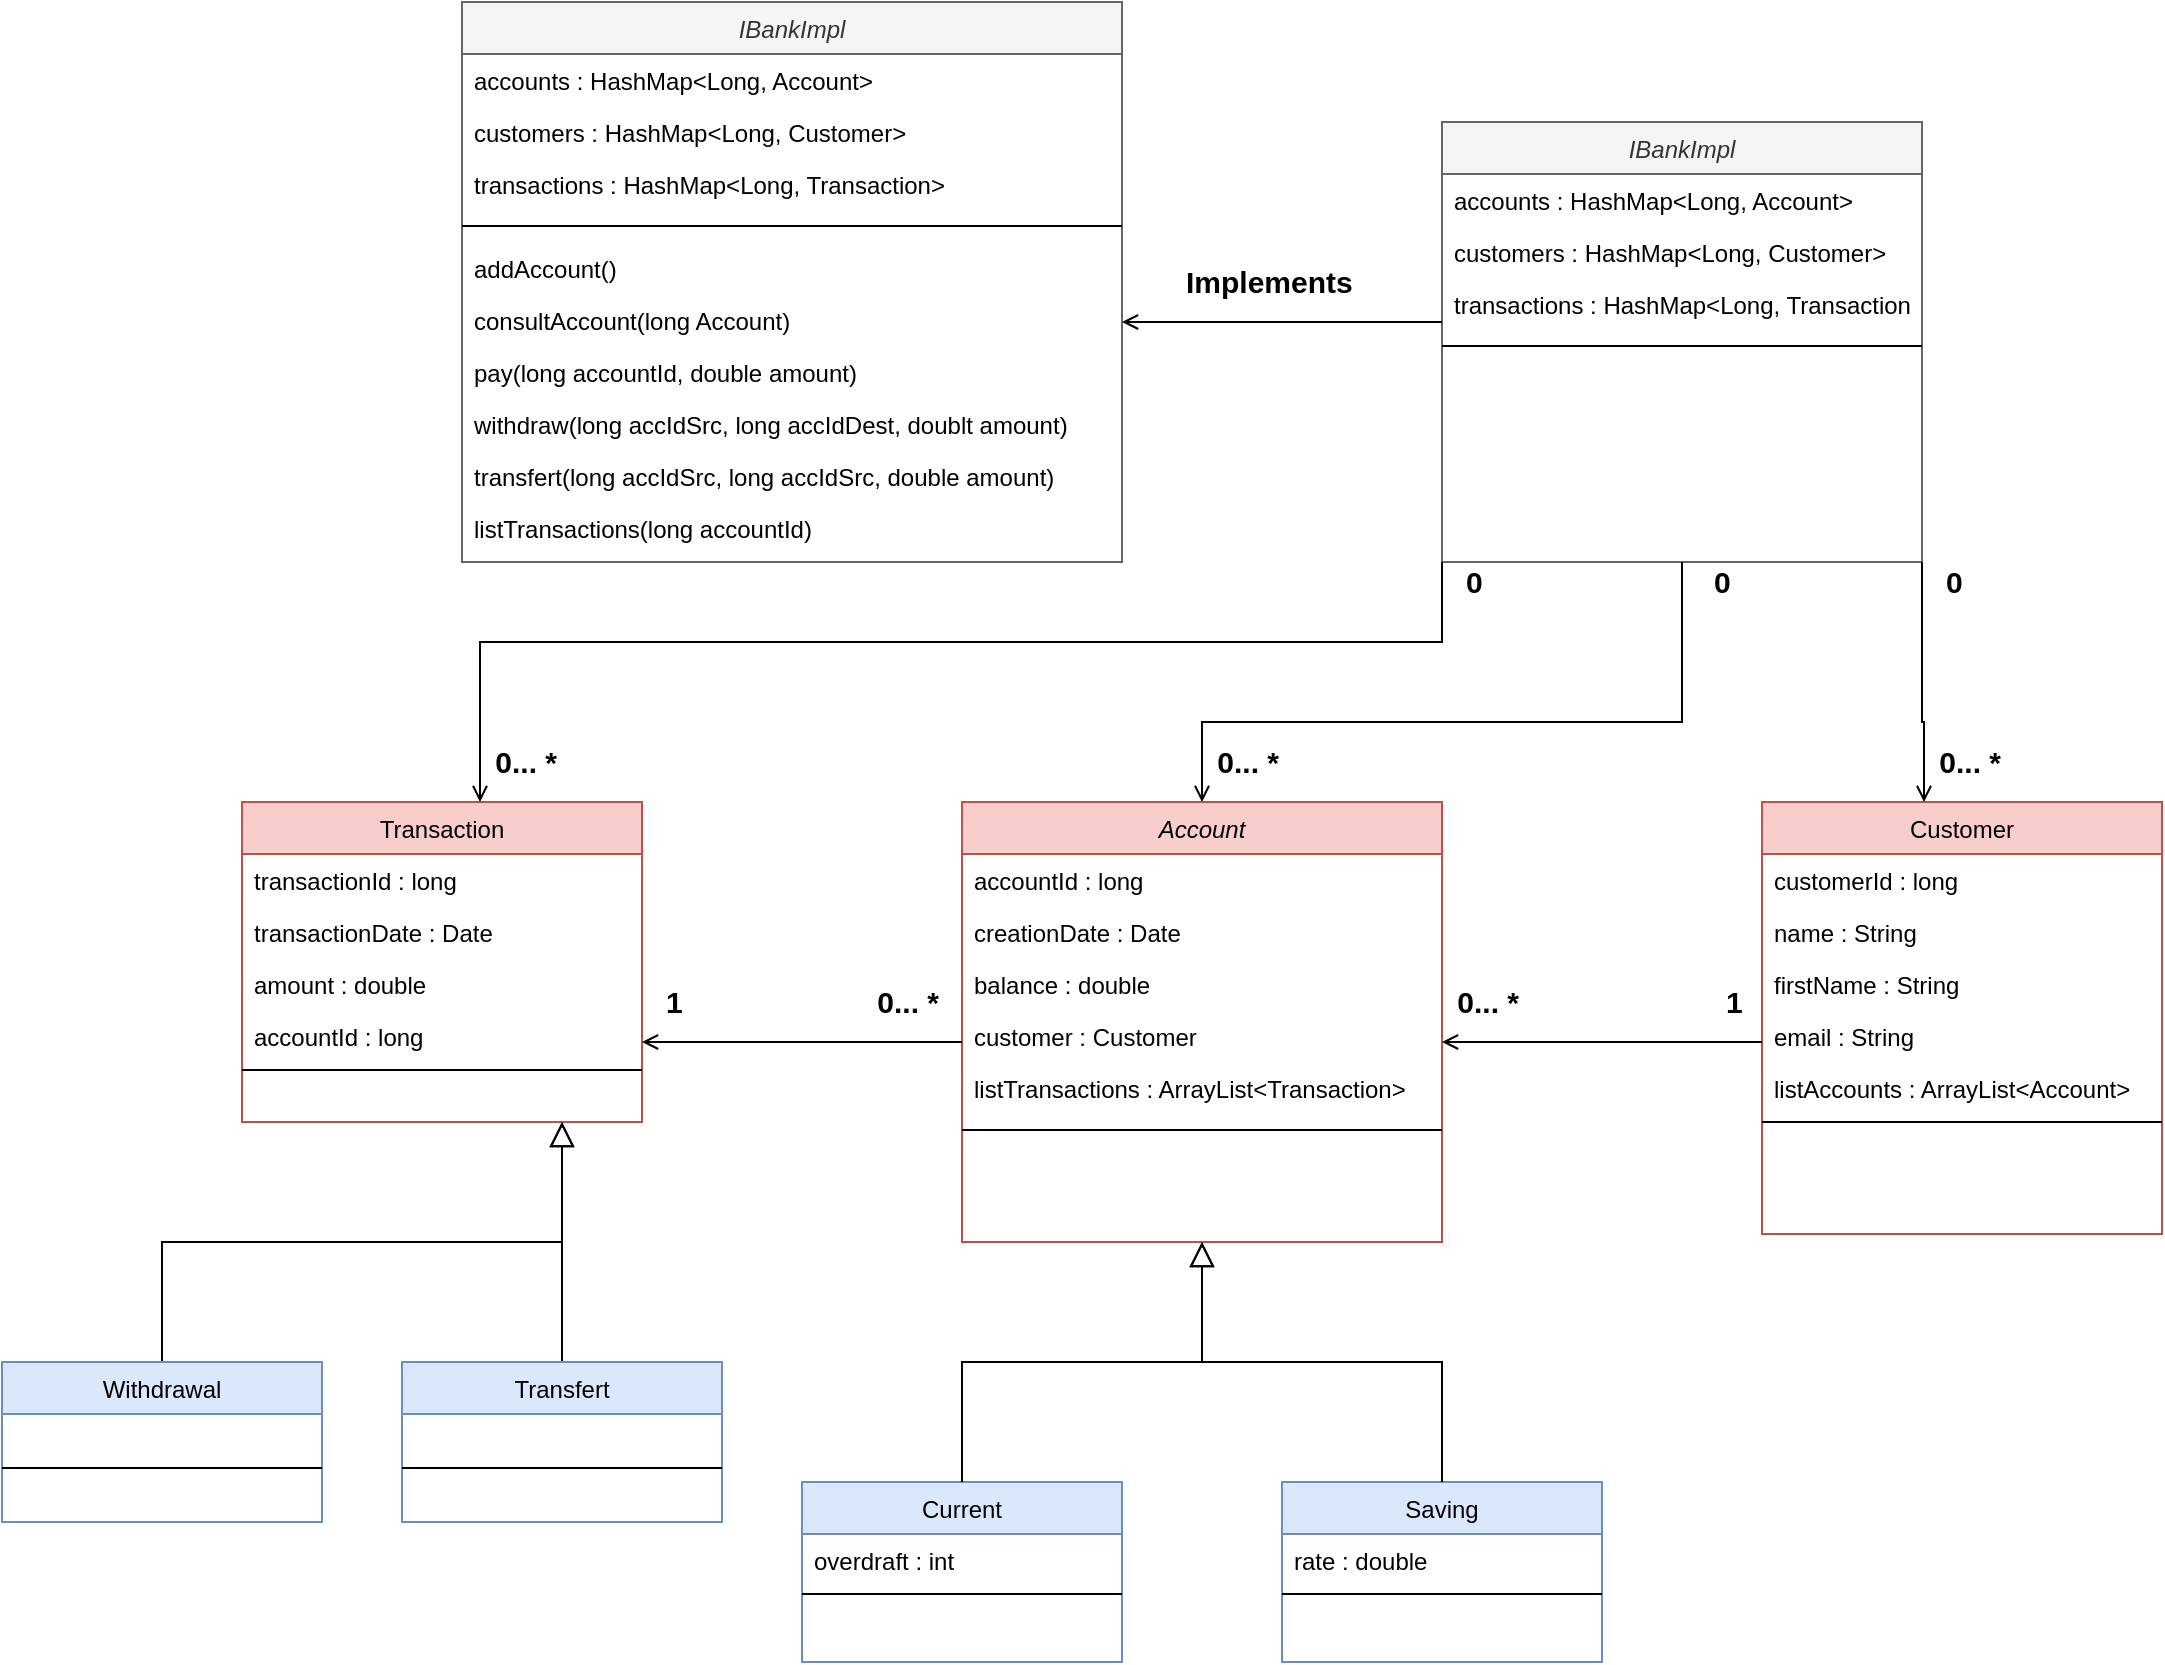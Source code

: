 <mxfile version="23.0.2" type="device">
  <diagram id="C5RBs43oDa-KdzZeNtuy" name="Page-1">
    <mxGraphModel dx="1877" dy="1707" grid="1" gridSize="10" guides="1" tooltips="1" connect="1" arrows="1" fold="1" page="1" pageScale="1" pageWidth="827" pageHeight="1169" math="0" shadow="0">
      <root>
        <mxCell id="WIyWlLk6GJQsqaUBKTNV-0" />
        <mxCell id="WIyWlLk6GJQsqaUBKTNV-1" parent="WIyWlLk6GJQsqaUBKTNV-0" />
        <mxCell id="zkfFHV4jXpPFQw0GAbJ--0" value="Account" style="swimlane;fontStyle=2;align=center;verticalAlign=top;childLayout=stackLayout;horizontal=1;startSize=26;horizontalStack=0;resizeParent=1;resizeLast=0;collapsible=1;marginBottom=0;rounded=0;shadow=0;strokeWidth=1;fillColor=#f8cecc;strokeColor=#b85450;" parent="WIyWlLk6GJQsqaUBKTNV-1" vertex="1">
          <mxGeometry x="40" y="40" width="240" height="220" as="geometry">
            <mxRectangle x="230" y="140" width="160" height="26" as="alternateBounds" />
          </mxGeometry>
        </mxCell>
        <mxCell id="zkfFHV4jXpPFQw0GAbJ--1" value="accountId : long" style="text;align=left;verticalAlign=top;spacingLeft=4;spacingRight=4;overflow=hidden;rotatable=0;points=[[0,0.5],[1,0.5]];portConstraint=eastwest;" parent="zkfFHV4jXpPFQw0GAbJ--0" vertex="1">
          <mxGeometry y="26" width="240" height="26" as="geometry" />
        </mxCell>
        <mxCell id="zkfFHV4jXpPFQw0GAbJ--2" value="creationDate : Date" style="text;align=left;verticalAlign=top;spacingLeft=4;spacingRight=4;overflow=hidden;rotatable=0;points=[[0,0.5],[1,0.5]];portConstraint=eastwest;rounded=0;shadow=0;html=0;" parent="zkfFHV4jXpPFQw0GAbJ--0" vertex="1">
          <mxGeometry y="52" width="240" height="26" as="geometry" />
        </mxCell>
        <mxCell id="zkfFHV4jXpPFQw0GAbJ--3" value="balance : double" style="text;align=left;verticalAlign=top;spacingLeft=4;spacingRight=4;overflow=hidden;rotatable=0;points=[[0,0.5],[1,0.5]];portConstraint=eastwest;rounded=0;shadow=0;html=0;" parent="zkfFHV4jXpPFQw0GAbJ--0" vertex="1">
          <mxGeometry y="78" width="240" height="26" as="geometry" />
        </mxCell>
        <mxCell id="StfNcMBPwMdtYwGnRH02-0" value="customer : Customer" style="text;align=left;verticalAlign=top;spacingLeft=4;spacingRight=4;overflow=hidden;rotatable=0;points=[[0,0.5],[1,0.5]];portConstraint=eastwest;rounded=0;shadow=0;html=0;" parent="zkfFHV4jXpPFQw0GAbJ--0" vertex="1">
          <mxGeometry y="104" width="240" height="26" as="geometry" />
        </mxCell>
        <mxCell id="StfNcMBPwMdtYwGnRH02-1" value="listTransactions : ArrayList&lt;Transaction&gt;" style="text;align=left;verticalAlign=top;spacingLeft=4;spacingRight=4;overflow=hidden;rotatable=0;points=[[0,0.5],[1,0.5]];portConstraint=eastwest;rounded=0;shadow=0;html=0;" parent="zkfFHV4jXpPFQw0GAbJ--0" vertex="1">
          <mxGeometry y="130" width="240" height="26" as="geometry" />
        </mxCell>
        <mxCell id="zkfFHV4jXpPFQw0GAbJ--4" value="" style="line;html=1;strokeWidth=1;align=left;verticalAlign=middle;spacingTop=-1;spacingLeft=3;spacingRight=3;rotatable=0;labelPosition=right;points=[];portConstraint=eastwest;" parent="zkfFHV4jXpPFQw0GAbJ--0" vertex="1">
          <mxGeometry y="156" width="240" height="16" as="geometry" />
        </mxCell>
        <mxCell id="zkfFHV4jXpPFQw0GAbJ--6" value="Current" style="swimlane;fontStyle=0;align=center;verticalAlign=top;childLayout=stackLayout;horizontal=1;startSize=26;horizontalStack=0;resizeParent=1;resizeLast=0;collapsible=1;marginBottom=0;rounded=0;shadow=0;strokeWidth=1;fillColor=#dae8fc;strokeColor=#6c8ebf;" parent="WIyWlLk6GJQsqaUBKTNV-1" vertex="1">
          <mxGeometry x="-40" y="380" width="160" height="90" as="geometry">
            <mxRectangle x="130" y="380" width="160" height="26" as="alternateBounds" />
          </mxGeometry>
        </mxCell>
        <mxCell id="zkfFHV4jXpPFQw0GAbJ--7" value="overdraft : int" style="text;align=left;verticalAlign=top;spacingLeft=4;spacingRight=4;overflow=hidden;rotatable=0;points=[[0,0.5],[1,0.5]];portConstraint=eastwest;" parent="zkfFHV4jXpPFQw0GAbJ--6" vertex="1">
          <mxGeometry y="26" width="160" height="26" as="geometry" />
        </mxCell>
        <mxCell id="zkfFHV4jXpPFQw0GAbJ--9" value="" style="line;html=1;strokeWidth=1;align=left;verticalAlign=middle;spacingTop=-1;spacingLeft=3;spacingRight=3;rotatable=0;labelPosition=right;points=[];portConstraint=eastwest;" parent="zkfFHV4jXpPFQw0GAbJ--6" vertex="1">
          <mxGeometry y="52" width="160" height="8" as="geometry" />
        </mxCell>
        <mxCell id="zkfFHV4jXpPFQw0GAbJ--12" value="" style="endArrow=block;endSize=10;endFill=0;shadow=0;strokeWidth=1;rounded=0;edgeStyle=elbowEdgeStyle;elbow=vertical;entryX=0.5;entryY=1;entryDx=0;entryDy=0;" parent="WIyWlLk6GJQsqaUBKTNV-1" source="zkfFHV4jXpPFQw0GAbJ--6" target="zkfFHV4jXpPFQw0GAbJ--0" edge="1">
          <mxGeometry width="160" relative="1" as="geometry">
            <mxPoint x="200" y="203" as="sourcePoint" />
            <mxPoint x="120" y="260" as="targetPoint" />
            <Array as="points">
              <mxPoint x="40" y="320" />
            </Array>
          </mxGeometry>
        </mxCell>
        <mxCell id="zkfFHV4jXpPFQw0GAbJ--13" value="Saving" style="swimlane;fontStyle=0;align=center;verticalAlign=top;childLayout=stackLayout;horizontal=1;startSize=26;horizontalStack=0;resizeParent=1;resizeLast=0;collapsible=1;marginBottom=0;rounded=0;shadow=0;strokeWidth=1;fillColor=#dae8fc;strokeColor=#6c8ebf;" parent="WIyWlLk6GJQsqaUBKTNV-1" vertex="1">
          <mxGeometry x="200" y="380" width="160" height="90" as="geometry">
            <mxRectangle x="340" y="380" width="170" height="26" as="alternateBounds" />
          </mxGeometry>
        </mxCell>
        <mxCell id="zkfFHV4jXpPFQw0GAbJ--14" value="rate : double " style="text;align=left;verticalAlign=top;spacingLeft=4;spacingRight=4;overflow=hidden;rotatable=0;points=[[0,0.5],[1,0.5]];portConstraint=eastwest;" parent="zkfFHV4jXpPFQw0GAbJ--13" vertex="1">
          <mxGeometry y="26" width="160" height="26" as="geometry" />
        </mxCell>
        <mxCell id="zkfFHV4jXpPFQw0GAbJ--15" value="" style="line;html=1;strokeWidth=1;align=left;verticalAlign=middle;spacingTop=-1;spacingLeft=3;spacingRight=3;rotatable=0;labelPosition=right;points=[];portConstraint=eastwest;" parent="zkfFHV4jXpPFQw0GAbJ--13" vertex="1">
          <mxGeometry y="52" width="160" height="8" as="geometry" />
        </mxCell>
        <mxCell id="zkfFHV4jXpPFQw0GAbJ--16" value="" style="endArrow=block;endSize=10;endFill=0;shadow=0;strokeWidth=1;rounded=0;edgeStyle=elbowEdgeStyle;elbow=vertical;entryX=0.5;entryY=1;entryDx=0;entryDy=0;" parent="WIyWlLk6GJQsqaUBKTNV-1" source="zkfFHV4jXpPFQw0GAbJ--13" target="zkfFHV4jXpPFQw0GAbJ--0" edge="1">
          <mxGeometry width="160" relative="1" as="geometry">
            <mxPoint x="210" y="373" as="sourcePoint" />
            <mxPoint x="200" y="260" as="targetPoint" />
            <Array as="points">
              <mxPoint x="280" y="320" />
            </Array>
          </mxGeometry>
        </mxCell>
        <mxCell id="zkfFHV4jXpPFQw0GAbJ--17" value="Customer" style="swimlane;fontStyle=0;align=center;verticalAlign=top;childLayout=stackLayout;horizontal=1;startSize=26;horizontalStack=0;resizeParent=1;resizeLast=0;collapsible=1;marginBottom=0;rounded=0;shadow=0;strokeWidth=1;fillColor=#f8cecc;strokeColor=#b85450;" parent="WIyWlLk6GJQsqaUBKTNV-1" vertex="1">
          <mxGeometry x="440" y="40" width="200" height="216" as="geometry">
            <mxRectangle x="550" y="140" width="160" height="26" as="alternateBounds" />
          </mxGeometry>
        </mxCell>
        <mxCell id="zkfFHV4jXpPFQw0GAbJ--18" value="customerId : long" style="text;align=left;verticalAlign=top;spacingLeft=4;spacingRight=4;overflow=hidden;rotatable=0;points=[[0,0.5],[1,0.5]];portConstraint=eastwest;" parent="zkfFHV4jXpPFQw0GAbJ--17" vertex="1">
          <mxGeometry y="26" width="200" height="26" as="geometry" />
        </mxCell>
        <mxCell id="zkfFHV4jXpPFQw0GAbJ--19" value="name : String" style="text;align=left;verticalAlign=top;spacingLeft=4;spacingRight=4;overflow=hidden;rotatable=0;points=[[0,0.5],[1,0.5]];portConstraint=eastwest;rounded=0;shadow=0;html=0;" parent="zkfFHV4jXpPFQw0GAbJ--17" vertex="1">
          <mxGeometry y="52" width="200" height="26" as="geometry" />
        </mxCell>
        <mxCell id="zkfFHV4jXpPFQw0GAbJ--20" value="firstName : String" style="text;align=left;verticalAlign=top;spacingLeft=4;spacingRight=4;overflow=hidden;rotatable=0;points=[[0,0.5],[1,0.5]];portConstraint=eastwest;rounded=0;shadow=0;html=0;" parent="zkfFHV4jXpPFQw0GAbJ--17" vertex="1">
          <mxGeometry y="78" width="200" height="26" as="geometry" />
        </mxCell>
        <mxCell id="zkfFHV4jXpPFQw0GAbJ--21" value="email : String" style="text;align=left;verticalAlign=top;spacingLeft=4;spacingRight=4;overflow=hidden;rotatable=0;points=[[0,0.5],[1,0.5]];portConstraint=eastwest;rounded=0;shadow=0;html=0;" parent="zkfFHV4jXpPFQw0GAbJ--17" vertex="1">
          <mxGeometry y="104" width="200" height="26" as="geometry" />
        </mxCell>
        <mxCell id="zkfFHV4jXpPFQw0GAbJ--22" value="listAccounts : ArrayList&lt;Account&gt;" style="text;align=left;verticalAlign=top;spacingLeft=4;spacingRight=4;overflow=hidden;rotatable=0;points=[[0,0.5],[1,0.5]];portConstraint=eastwest;rounded=0;shadow=0;html=0;" parent="zkfFHV4jXpPFQw0GAbJ--17" vertex="1">
          <mxGeometry y="130" width="200" height="26" as="geometry" />
        </mxCell>
        <mxCell id="zkfFHV4jXpPFQw0GAbJ--23" value="" style="line;html=1;strokeWidth=1;align=left;verticalAlign=middle;spacingTop=-1;spacingLeft=3;spacingRight=3;rotatable=0;labelPosition=right;points=[];portConstraint=eastwest;" parent="zkfFHV4jXpPFQw0GAbJ--17" vertex="1">
          <mxGeometry y="156" width="200" height="8" as="geometry" />
        </mxCell>
        <mxCell id="zkfFHV4jXpPFQw0GAbJ--26" value="" style="endArrow=open;shadow=0;strokeWidth=1;rounded=0;endFill=1;edgeStyle=elbowEdgeStyle;elbow=vertical;exitX=-0.01;exitY=0.231;exitDx=0;exitDy=0;exitPerimeter=0;" parent="WIyWlLk6GJQsqaUBKTNV-1" edge="1">
          <mxGeometry x="0.5" y="41" relative="1" as="geometry">
            <mxPoint x="440" y="160.006" as="sourcePoint" />
            <mxPoint x="280" y="160" as="targetPoint" />
            <mxPoint x="-40" y="32" as="offset" />
            <Array as="points">
              <mxPoint x="362" y="160" />
            </Array>
          </mxGeometry>
        </mxCell>
        <mxCell id="zkfFHV4jXpPFQw0GAbJ--27" value="1" style="resizable=0;align=left;verticalAlign=bottom;labelBackgroundColor=none;fontSize=15;fontStyle=1" parent="zkfFHV4jXpPFQw0GAbJ--26" connectable="0" vertex="1">
          <mxGeometry x="-1" relative="1" as="geometry">
            <mxPoint x="-20" y="-10" as="offset" />
          </mxGeometry>
        </mxCell>
        <mxCell id="zkfFHV4jXpPFQw0GAbJ--28" value="0... *" style="resizable=0;align=right;verticalAlign=bottom;labelBackgroundColor=none;fontSize=15;fontStyle=1" parent="zkfFHV4jXpPFQw0GAbJ--26" connectable="0" vertex="1">
          <mxGeometry x="1" relative="1" as="geometry">
            <mxPoint x="40" y="-10" as="offset" />
          </mxGeometry>
        </mxCell>
        <mxCell id="StfNcMBPwMdtYwGnRH02-4" value="Transaction" style="swimlane;fontStyle=0;align=center;verticalAlign=top;childLayout=stackLayout;horizontal=1;startSize=26;horizontalStack=0;resizeParent=1;resizeLast=0;collapsible=1;marginBottom=0;rounded=0;shadow=0;strokeWidth=1;fillColor=#f8cecc;strokeColor=#b85450;" parent="WIyWlLk6GJQsqaUBKTNV-1" vertex="1">
          <mxGeometry x="-320" y="40" width="200" height="160" as="geometry">
            <mxRectangle x="550" y="140" width="160" height="26" as="alternateBounds" />
          </mxGeometry>
        </mxCell>
        <mxCell id="StfNcMBPwMdtYwGnRH02-5" value="transactionId : long" style="text;align=left;verticalAlign=top;spacingLeft=4;spacingRight=4;overflow=hidden;rotatable=0;points=[[0,0.5],[1,0.5]];portConstraint=eastwest;" parent="StfNcMBPwMdtYwGnRH02-4" vertex="1">
          <mxGeometry y="26" width="200" height="26" as="geometry" />
        </mxCell>
        <mxCell id="StfNcMBPwMdtYwGnRH02-6" value="transactionDate : Date" style="text;align=left;verticalAlign=top;spacingLeft=4;spacingRight=4;overflow=hidden;rotatable=0;points=[[0,0.5],[1,0.5]];portConstraint=eastwest;rounded=0;shadow=0;html=0;" parent="StfNcMBPwMdtYwGnRH02-4" vertex="1">
          <mxGeometry y="52" width="200" height="26" as="geometry" />
        </mxCell>
        <mxCell id="StfNcMBPwMdtYwGnRH02-7" value="amount : double" style="text;align=left;verticalAlign=top;spacingLeft=4;spacingRight=4;overflow=hidden;rotatable=0;points=[[0,0.5],[1,0.5]];portConstraint=eastwest;rounded=0;shadow=0;html=0;" parent="StfNcMBPwMdtYwGnRH02-4" vertex="1">
          <mxGeometry y="78" width="200" height="26" as="geometry" />
        </mxCell>
        <mxCell id="StfNcMBPwMdtYwGnRH02-8" value="accountId : long" style="text;align=left;verticalAlign=top;spacingLeft=4;spacingRight=4;overflow=hidden;rotatable=0;points=[[0,0.5],[1,0.5]];portConstraint=eastwest;rounded=0;shadow=0;html=0;" parent="StfNcMBPwMdtYwGnRH02-4" vertex="1">
          <mxGeometry y="104" width="200" height="26" as="geometry" />
        </mxCell>
        <mxCell id="StfNcMBPwMdtYwGnRH02-10" value="" style="line;html=1;strokeWidth=1;align=left;verticalAlign=middle;spacingTop=-1;spacingLeft=3;spacingRight=3;rotatable=0;labelPosition=right;points=[];portConstraint=eastwest;" parent="StfNcMBPwMdtYwGnRH02-4" vertex="1">
          <mxGeometry y="130" width="200" height="8" as="geometry" />
        </mxCell>
        <mxCell id="StfNcMBPwMdtYwGnRH02-11" value="" style="endArrow=open;shadow=0;strokeWidth=1;rounded=0;endFill=1;edgeStyle=elbowEdgeStyle;elbow=vertical;exitX=-0.01;exitY=0.231;exitDx=0;exitDy=0;exitPerimeter=0;" parent="WIyWlLk6GJQsqaUBKTNV-1" edge="1">
          <mxGeometry x="0.5" y="41" relative="1" as="geometry">
            <mxPoint x="40" y="160.006" as="sourcePoint" />
            <mxPoint x="-120" y="160" as="targetPoint" />
            <mxPoint x="-40" y="32" as="offset" />
            <Array as="points">
              <mxPoint x="-38" y="160" />
            </Array>
          </mxGeometry>
        </mxCell>
        <mxCell id="StfNcMBPwMdtYwGnRH02-12" value="1" style="resizable=0;align=left;verticalAlign=bottom;labelBackgroundColor=none;fontSize=15;fontStyle=1" parent="StfNcMBPwMdtYwGnRH02-11" connectable="0" vertex="1">
          <mxGeometry x="-1" relative="1" as="geometry">
            <mxPoint x="-150" y="-10" as="offset" />
          </mxGeometry>
        </mxCell>
        <mxCell id="StfNcMBPwMdtYwGnRH02-13" value="0... *" style="resizable=0;align=right;verticalAlign=bottom;labelBackgroundColor=none;fontSize=15;fontStyle=1" parent="StfNcMBPwMdtYwGnRH02-11" connectable="0" vertex="1">
          <mxGeometry x="1" relative="1" as="geometry">
            <mxPoint x="150" y="-10" as="offset" />
          </mxGeometry>
        </mxCell>
        <mxCell id="StfNcMBPwMdtYwGnRH02-14" value="" style="endArrow=block;endSize=10;endFill=0;shadow=0;strokeWidth=1;rounded=0;edgeStyle=elbowEdgeStyle;elbow=vertical;entryX=0.5;entryY=1;entryDx=0;entryDy=0;" parent="WIyWlLk6GJQsqaUBKTNV-1" edge="1">
          <mxGeometry width="160" relative="1" as="geometry">
            <mxPoint x="-160" y="320" as="sourcePoint" />
            <mxPoint x="-160" y="200" as="targetPoint" />
            <Array as="points">
              <mxPoint x="-280" y="260" />
            </Array>
          </mxGeometry>
        </mxCell>
        <mxCell id="StfNcMBPwMdtYwGnRH02-15" value="Transfert" style="swimlane;fontStyle=0;align=center;verticalAlign=top;childLayout=stackLayout;horizontal=1;startSize=26;horizontalStack=0;resizeParent=1;resizeLast=0;collapsible=1;marginBottom=0;rounded=0;shadow=0;strokeWidth=1;fillColor=#dae8fc;strokeColor=#6c8ebf;" parent="WIyWlLk6GJQsqaUBKTNV-1" vertex="1">
          <mxGeometry x="-240" y="320" width="160" height="80" as="geometry">
            <mxRectangle x="130" y="380" width="160" height="26" as="alternateBounds" />
          </mxGeometry>
        </mxCell>
        <mxCell id="StfNcMBPwMdtYwGnRH02-17" value="" style="line;html=1;strokeWidth=1;align=left;verticalAlign=middle;spacingTop=-1;spacingLeft=3;spacingRight=3;rotatable=0;labelPosition=right;points=[];portConstraint=eastwest;" parent="StfNcMBPwMdtYwGnRH02-15" vertex="1">
          <mxGeometry y="26" width="160" height="54" as="geometry" />
        </mxCell>
        <mxCell id="StfNcMBPwMdtYwGnRH02-18" value="" style="endArrow=block;endSize=10;endFill=0;shadow=0;strokeWidth=1;rounded=0;edgeStyle=elbowEdgeStyle;elbow=vertical;" parent="WIyWlLk6GJQsqaUBKTNV-1" edge="1">
          <mxGeometry width="160" relative="1" as="geometry">
            <mxPoint x="-360" y="320" as="sourcePoint" />
            <mxPoint x="-160" y="200" as="targetPoint" />
            <Array as="points">
              <mxPoint x="-220" y="260" />
            </Array>
          </mxGeometry>
        </mxCell>
        <mxCell id="StfNcMBPwMdtYwGnRH02-19" value="Withdrawal" style="swimlane;fontStyle=0;align=center;verticalAlign=top;childLayout=stackLayout;horizontal=1;startSize=26;horizontalStack=0;resizeParent=1;resizeLast=0;collapsible=1;marginBottom=0;rounded=0;shadow=0;strokeWidth=1;fillColor=#dae8fc;strokeColor=#6c8ebf;" parent="WIyWlLk6GJQsqaUBKTNV-1" vertex="1">
          <mxGeometry x="-440" y="320" width="160" height="80" as="geometry">
            <mxRectangle x="130" y="380" width="160" height="26" as="alternateBounds" />
          </mxGeometry>
        </mxCell>
        <mxCell id="StfNcMBPwMdtYwGnRH02-20" value="" style="line;html=1;strokeWidth=1;align=left;verticalAlign=middle;spacingTop=-1;spacingLeft=3;spacingRight=3;rotatable=0;labelPosition=right;points=[];portConstraint=eastwest;" parent="StfNcMBPwMdtYwGnRH02-19" vertex="1">
          <mxGeometry y="26" width="160" height="54" as="geometry" />
        </mxCell>
        <mxCell id="tlIp0_gwwGhFpZYuE5Uz-0" value="IBankImpl" style="swimlane;fontStyle=2;align=center;verticalAlign=top;childLayout=stackLayout;horizontal=1;startSize=26;horizontalStack=0;resizeParent=1;resizeLast=0;collapsible=1;marginBottom=0;rounded=0;shadow=0;strokeWidth=1;fillColor=#f5f5f5;strokeColor=#666666;fontColor=#333333;" vertex="1" parent="WIyWlLk6GJQsqaUBKTNV-1">
          <mxGeometry x="280" y="-300" width="240" height="220" as="geometry">
            <mxRectangle x="230" y="140" width="160" height="26" as="alternateBounds" />
          </mxGeometry>
        </mxCell>
        <mxCell id="tlIp0_gwwGhFpZYuE5Uz-1" value="accounts : HashMap&lt;Long, Account&gt;" style="text;align=left;verticalAlign=top;spacingLeft=4;spacingRight=4;overflow=hidden;rotatable=0;points=[[0,0.5],[1,0.5]];portConstraint=eastwest;" vertex="1" parent="tlIp0_gwwGhFpZYuE5Uz-0">
          <mxGeometry y="26" width="240" height="26" as="geometry" />
        </mxCell>
        <mxCell id="tlIp0_gwwGhFpZYuE5Uz-2" value="customers : HashMap&lt;Long, Customer&gt;" style="text;align=left;verticalAlign=top;spacingLeft=4;spacingRight=4;overflow=hidden;rotatable=0;points=[[0,0.5],[1,0.5]];portConstraint=eastwest;rounded=0;shadow=0;html=0;" vertex="1" parent="tlIp0_gwwGhFpZYuE5Uz-0">
          <mxGeometry y="52" width="240" height="26" as="geometry" />
        </mxCell>
        <mxCell id="tlIp0_gwwGhFpZYuE5Uz-3" value="transactions : HashMap&lt;Long, Transaction&gt;" style="text;align=left;verticalAlign=top;spacingLeft=4;spacingRight=4;overflow=hidden;rotatable=0;points=[[0,0.5],[1,0.5]];portConstraint=eastwest;rounded=0;shadow=0;html=0;" vertex="1" parent="tlIp0_gwwGhFpZYuE5Uz-0">
          <mxGeometry y="78" width="240" height="26" as="geometry" />
        </mxCell>
        <mxCell id="tlIp0_gwwGhFpZYuE5Uz-6" value="" style="line;html=1;strokeWidth=1;align=left;verticalAlign=middle;spacingTop=-1;spacingLeft=3;spacingRight=3;rotatable=0;labelPosition=right;points=[];portConstraint=eastwest;" vertex="1" parent="tlIp0_gwwGhFpZYuE5Uz-0">
          <mxGeometry y="104" width="240" height="16" as="geometry" />
        </mxCell>
        <mxCell id="tlIp0_gwwGhFpZYuE5Uz-7" value="IBankImpl" style="swimlane;fontStyle=2;align=center;verticalAlign=top;childLayout=stackLayout;horizontal=1;startSize=26;horizontalStack=0;resizeParent=1;resizeLast=0;collapsible=1;marginBottom=0;rounded=0;shadow=0;strokeWidth=1;fillColor=#f5f5f5;strokeColor=#666666;fontColor=#333333;" vertex="1" parent="WIyWlLk6GJQsqaUBKTNV-1">
          <mxGeometry x="-210" y="-360" width="330" height="280" as="geometry">
            <mxRectangle x="230" y="140" width="160" height="26" as="alternateBounds" />
          </mxGeometry>
        </mxCell>
        <mxCell id="tlIp0_gwwGhFpZYuE5Uz-8" value="accounts : HashMap&lt;Long, Account&gt;" style="text;align=left;verticalAlign=top;spacingLeft=4;spacingRight=4;overflow=hidden;rotatable=0;points=[[0,0.5],[1,0.5]];portConstraint=eastwest;" vertex="1" parent="tlIp0_gwwGhFpZYuE5Uz-7">
          <mxGeometry y="26" width="330" height="26" as="geometry" />
        </mxCell>
        <mxCell id="tlIp0_gwwGhFpZYuE5Uz-9" value="customers : HashMap&lt;Long, Customer&gt;" style="text;align=left;verticalAlign=top;spacingLeft=4;spacingRight=4;overflow=hidden;rotatable=0;points=[[0,0.5],[1,0.5]];portConstraint=eastwest;rounded=0;shadow=0;html=0;" vertex="1" parent="tlIp0_gwwGhFpZYuE5Uz-7">
          <mxGeometry y="52" width="330" height="26" as="geometry" />
        </mxCell>
        <mxCell id="tlIp0_gwwGhFpZYuE5Uz-10" value="transactions : HashMap&lt;Long, Transaction&gt;" style="text;align=left;verticalAlign=top;spacingLeft=4;spacingRight=4;overflow=hidden;rotatable=0;points=[[0,0.5],[1,0.5]];portConstraint=eastwest;rounded=0;shadow=0;html=0;" vertex="1" parent="tlIp0_gwwGhFpZYuE5Uz-7">
          <mxGeometry y="78" width="330" height="26" as="geometry" />
        </mxCell>
        <mxCell id="tlIp0_gwwGhFpZYuE5Uz-11" value="" style="line;html=1;strokeWidth=1;align=left;verticalAlign=middle;spacingTop=-1;spacingLeft=3;spacingRight=3;rotatable=0;labelPosition=right;points=[];portConstraint=eastwest;" vertex="1" parent="tlIp0_gwwGhFpZYuE5Uz-7">
          <mxGeometry y="104" width="330" height="16" as="geometry" />
        </mxCell>
        <mxCell id="tlIp0_gwwGhFpZYuE5Uz-12" value="addAccount()" style="text;align=left;verticalAlign=top;spacingLeft=4;spacingRight=4;overflow=hidden;rotatable=0;points=[[0,0.5],[1,0.5]];portConstraint=eastwest;rounded=0;shadow=0;html=0;" vertex="1" parent="tlIp0_gwwGhFpZYuE5Uz-7">
          <mxGeometry y="120" width="330" height="26" as="geometry" />
        </mxCell>
        <mxCell id="tlIp0_gwwGhFpZYuE5Uz-13" value="consultAccount(long Account)&#xa;" style="text;align=left;verticalAlign=top;spacingLeft=4;spacingRight=4;overflow=hidden;rotatable=0;points=[[0,0.5],[1,0.5]];portConstraint=eastwest;rounded=0;shadow=0;html=0;" vertex="1" parent="tlIp0_gwwGhFpZYuE5Uz-7">
          <mxGeometry y="146" width="330" height="26" as="geometry" />
        </mxCell>
        <mxCell id="tlIp0_gwwGhFpZYuE5Uz-14" value="pay(long accountId, double amount)" style="text;align=left;verticalAlign=top;spacingLeft=4;spacingRight=4;overflow=hidden;rotatable=0;points=[[0,0.5],[1,0.5]];portConstraint=eastwest;rounded=0;shadow=0;html=0;" vertex="1" parent="tlIp0_gwwGhFpZYuE5Uz-7">
          <mxGeometry y="172" width="330" height="26" as="geometry" />
        </mxCell>
        <mxCell id="tlIp0_gwwGhFpZYuE5Uz-15" value="withdraw(long accIdSrc, long accIdDest, doublt amount)" style="text;align=left;verticalAlign=top;spacingLeft=4;spacingRight=4;overflow=hidden;rotatable=0;points=[[0,0.5],[1,0.5]];portConstraint=eastwest;rounded=0;shadow=0;html=0;" vertex="1" parent="tlIp0_gwwGhFpZYuE5Uz-7">
          <mxGeometry y="198" width="330" height="26" as="geometry" />
        </mxCell>
        <mxCell id="tlIp0_gwwGhFpZYuE5Uz-16" value="transfert(long accIdSrc, long accIdSrc, double amount)" style="text;align=left;verticalAlign=top;spacingLeft=4;spacingRight=4;overflow=hidden;rotatable=0;points=[[0,0.5],[1,0.5]];portConstraint=eastwest;rounded=0;shadow=0;html=0;" vertex="1" parent="tlIp0_gwwGhFpZYuE5Uz-7">
          <mxGeometry y="224" width="330" height="26" as="geometry" />
        </mxCell>
        <mxCell id="tlIp0_gwwGhFpZYuE5Uz-17" value="listTransactions(long accountId)" style="text;align=left;verticalAlign=top;spacingLeft=4;spacingRight=4;overflow=hidden;rotatable=0;points=[[0,0.5],[1,0.5]];portConstraint=eastwest;rounded=0;shadow=0;html=0;" vertex="1" parent="tlIp0_gwwGhFpZYuE5Uz-7">
          <mxGeometry y="250" width="330" height="26" as="geometry" />
        </mxCell>
        <mxCell id="tlIp0_gwwGhFpZYuE5Uz-18" value="" style="endArrow=open;shadow=0;strokeWidth=1;rounded=0;endFill=1;edgeStyle=elbowEdgeStyle;elbow=vertical;exitX=-0.01;exitY=0.231;exitDx=0;exitDy=0;exitPerimeter=0;" edge="1" parent="WIyWlLk6GJQsqaUBKTNV-1">
          <mxGeometry x="0.5" y="41" relative="1" as="geometry">
            <mxPoint x="280" y="-199.994" as="sourcePoint" />
            <mxPoint x="120" y="-200" as="targetPoint" />
            <mxPoint x="-40" y="32" as="offset" />
            <Array as="points">
              <mxPoint x="202" y="-200" />
            </Array>
          </mxGeometry>
        </mxCell>
        <mxCell id="tlIp0_gwwGhFpZYuE5Uz-19" value="Implements" style="resizable=0;align=left;verticalAlign=bottom;labelBackgroundColor=none;fontSize=15;fontStyle=1" connectable="0" vertex="1" parent="tlIp0_gwwGhFpZYuE5Uz-18">
          <mxGeometry x="-1" relative="1" as="geometry">
            <mxPoint x="-130" y="-10" as="offset" />
          </mxGeometry>
        </mxCell>
        <mxCell id="tlIp0_gwwGhFpZYuE5Uz-20" value="" style="resizable=0;align=right;verticalAlign=bottom;labelBackgroundColor=none;fontSize=15;fontStyle=1" connectable="0" vertex="1" parent="tlIp0_gwwGhFpZYuE5Uz-18">
          <mxGeometry x="1" relative="1" as="geometry">
            <mxPoint x="150" y="-10" as="offset" />
          </mxGeometry>
        </mxCell>
        <mxCell id="tlIp0_gwwGhFpZYuE5Uz-21" value="" style="endArrow=open;shadow=0;strokeWidth=1;rounded=0;endFill=1;edgeStyle=elbowEdgeStyle;elbow=vertical;exitX=0.5;exitY=1;exitDx=0;exitDy=0;entryX=0.5;entryY=0;entryDx=0;entryDy=0;" edge="1" parent="WIyWlLk6GJQsqaUBKTNV-1" source="tlIp0_gwwGhFpZYuE5Uz-0" target="zkfFHV4jXpPFQw0GAbJ--0">
          <mxGeometry x="0.5" y="41" relative="1" as="geometry">
            <mxPoint x="414" y="-9.994" as="sourcePoint" />
            <mxPoint x="160" y="30" as="targetPoint" />
            <mxPoint x="-40" y="32" as="offset" />
            <Array as="points">
              <mxPoint x="290" />
            </Array>
          </mxGeometry>
        </mxCell>
        <mxCell id="tlIp0_gwwGhFpZYuE5Uz-22" value="0" style="resizable=0;align=left;verticalAlign=bottom;labelBackgroundColor=none;fontSize=15;fontStyle=1" connectable="0" vertex="1" parent="tlIp0_gwwGhFpZYuE5Uz-21">
          <mxGeometry x="-1" relative="1" as="geometry">
            <mxPoint x="14" y="20" as="offset" />
          </mxGeometry>
        </mxCell>
        <mxCell id="tlIp0_gwwGhFpZYuE5Uz-23" value="0... *" style="resizable=0;align=right;verticalAlign=bottom;labelBackgroundColor=none;fontSize=15;fontStyle=1" connectable="0" vertex="1" parent="tlIp0_gwwGhFpZYuE5Uz-21">
          <mxGeometry x="1" relative="1" as="geometry">
            <mxPoint x="40" y="-10" as="offset" />
          </mxGeometry>
        </mxCell>
        <mxCell id="tlIp0_gwwGhFpZYuE5Uz-24" value="" style="endArrow=open;shadow=0;strokeWidth=1;rounded=0;endFill=1;edgeStyle=elbowEdgeStyle;elbow=vertical;exitX=0;exitY=1;exitDx=0;exitDy=0;" edge="1" parent="WIyWlLk6GJQsqaUBKTNV-1" source="tlIp0_gwwGhFpZYuE5Uz-0">
          <mxGeometry x="0.5" y="41" relative="1" as="geometry">
            <mxPoint x="280" y="-100" as="sourcePoint" />
            <mxPoint x="-201" y="40" as="targetPoint" />
            <mxPoint x="-40" y="32" as="offset" />
            <Array as="points">
              <mxPoint x="160" y="-40" />
            </Array>
          </mxGeometry>
        </mxCell>
        <mxCell id="tlIp0_gwwGhFpZYuE5Uz-25" value="0" style="resizable=0;align=left;verticalAlign=bottom;labelBackgroundColor=none;fontSize=15;fontStyle=1" connectable="0" vertex="1" parent="tlIp0_gwwGhFpZYuE5Uz-24">
          <mxGeometry x="-1" relative="1" as="geometry">
            <mxPoint x="10" y="20" as="offset" />
          </mxGeometry>
        </mxCell>
        <mxCell id="tlIp0_gwwGhFpZYuE5Uz-26" value="0... *" style="resizable=0;align=right;verticalAlign=bottom;labelBackgroundColor=none;fontSize=15;fontStyle=1" connectable="0" vertex="1" parent="tlIp0_gwwGhFpZYuE5Uz-24">
          <mxGeometry x="1" relative="1" as="geometry">
            <mxPoint x="40" y="-10" as="offset" />
          </mxGeometry>
        </mxCell>
        <mxCell id="tlIp0_gwwGhFpZYuE5Uz-27" value="" style="endArrow=open;shadow=0;strokeWidth=1;rounded=0;endFill=1;edgeStyle=elbowEdgeStyle;elbow=vertical;exitX=0.5;exitY=1;exitDx=0;exitDy=0;entryX=0.405;entryY=0;entryDx=0;entryDy=0;entryPerimeter=0;" edge="1" parent="WIyWlLk6GJQsqaUBKTNV-1" target="zkfFHV4jXpPFQw0GAbJ--17">
          <mxGeometry x="0.5" y="41" relative="1" as="geometry">
            <mxPoint x="520" y="-80" as="sourcePoint" />
            <mxPoint x="280" y="40" as="targetPoint" />
            <mxPoint x="-40" y="32" as="offset" />
            <Array as="points">
              <mxPoint x="410" />
            </Array>
          </mxGeometry>
        </mxCell>
        <mxCell id="tlIp0_gwwGhFpZYuE5Uz-28" value="0" style="resizable=0;align=left;verticalAlign=bottom;labelBackgroundColor=none;fontSize=15;fontStyle=1" connectable="0" vertex="1" parent="tlIp0_gwwGhFpZYuE5Uz-27">
          <mxGeometry x="-1" relative="1" as="geometry">
            <mxPoint x="10" y="20" as="offset" />
          </mxGeometry>
        </mxCell>
        <mxCell id="tlIp0_gwwGhFpZYuE5Uz-29" value="0... *" style="resizable=0;align=right;verticalAlign=bottom;labelBackgroundColor=none;fontSize=15;fontStyle=1" connectable="0" vertex="1" parent="tlIp0_gwwGhFpZYuE5Uz-27">
          <mxGeometry x="1" relative="1" as="geometry">
            <mxPoint x="40" y="-10" as="offset" />
          </mxGeometry>
        </mxCell>
      </root>
    </mxGraphModel>
  </diagram>
</mxfile>
